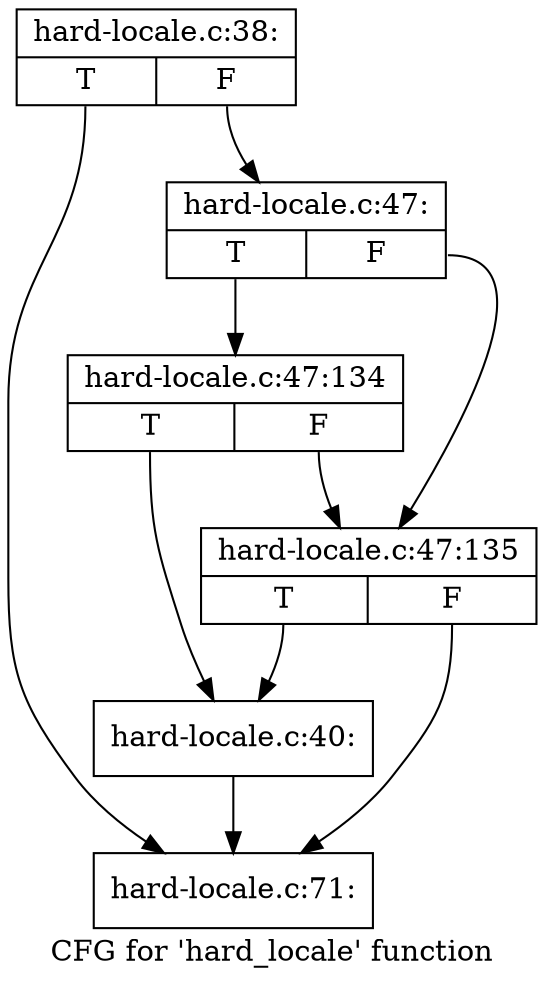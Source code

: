 digraph "CFG for 'hard_locale' function" {
	label="CFG for 'hard_locale' function";

	Node0xc6a9350 [shape=record,label="{hard-locale.c:38:|{<s0>T|<s1>F}}"];
	Node0xc6a9350:s0 -> Node0xc822c30;
	Node0xc6a9350:s1 -> Node0xc792750;
	Node0xc792750 [shape=record,label="{hard-locale.c:47:|{<s0>T|<s1>F}}"];
	Node0xc792750:s0 -> Node0xc826600;
	Node0xc792750:s1 -> Node0xc82a910;
	Node0xc826600 [shape=record,label="{hard-locale.c:47:134|{<s0>T|<s1>F}}"];
	Node0xc826600:s0 -> Node0xc8234f0;
	Node0xc826600:s1 -> Node0xc82a910;
	Node0xc82a910 [shape=record,label="{hard-locale.c:47:135|{<s0>T|<s1>F}}"];
	Node0xc82a910:s0 -> Node0xc8234f0;
	Node0xc82a910:s1 -> Node0xc822c30;
	Node0xc8234f0 [shape=record,label="{hard-locale.c:40:}"];
	Node0xc8234f0 -> Node0xc822c30;
	Node0xc822c30 [shape=record,label="{hard-locale.c:71:}"];
}
